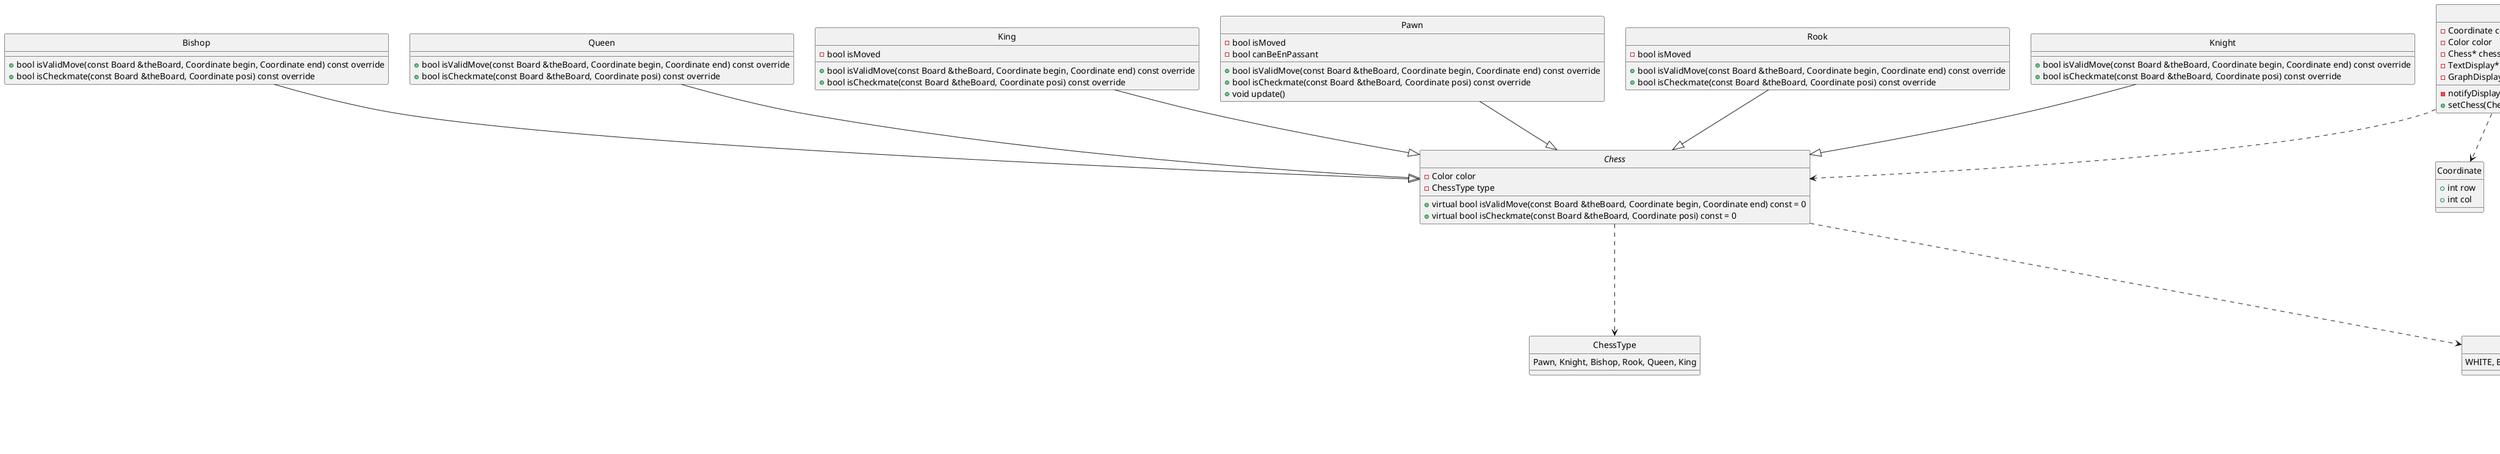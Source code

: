 @startuml UML
hide circle



enum Color {
    WHITE, BLACK, NOTHING
}
struct Coordinate {
    + int row
    + int col
}

class Square {
    - Coordinate coordinate
    - Color color
    - Chess* chess
    - TextDisplay* td
    - GraphDisplay* gd
    - notifyDisplayer()
    + setChess(Chess*)    + removeChess()
}
Square ..> Color
Square ..> Coordinate
Square ..> Chess



enum ChessType {
    Pawn, Knight, Bishop, Rook, Queen, King
}

abstract class Chess {
    - Color color
    - ChessType type
    + virtual bool isValidMove(const Board &theBoard, Coordinate begin, Coordinate end) const = 0
    + virtual bool isCheckmate(const Board &theBoard, Coordinate posi) const = 0
}
Chess ..> Color
Chess ..> ChessType

class Pawn {
    - bool isMoved
    - bool canBeEnPassant
    + bool isValidMove(const Board &theBoard, Coordinate begin, Coordinate end) const override
    + bool isCheckmate(const Board &theBoard, Coordinate posi) const override
    + void update()
}
Pawn --|> Chess

class Rook {
    - bool isMoved
    + bool isValidMove(const Board &theBoard, Coordinate begin, Coordinate end) const override
    + bool isCheckmate(const Board &theBoard, Coordinate posi) const override
}
Rook --|> Chess

class Knight {
    + bool isValidMove(const Board &theBoard, Coordinate begin, Coordinate end) const override
    + bool isCheckmate(const Board &theBoard, Coordinate posi) const override
}
Knight --|> Chess

class Bishop {
    + bool isValidMove(const Board &theBoard, Coordinate begin, Coordinate end) const override
    + bool isCheckmate(const Board &theBoard, Coordinate posi) const override
}
Bishop --|> Chess

class Queen {
    + bool isValidMove(const Board &theBoard, Coordinate begin, Coordinate end) const override
    + bool isCheckmate(const Board &theBoard, Coordinate posi) const override
}
Queen --|> Chess

class King {
    - bool isMoved
    + bool isValidMove(const Board &theBoard, Coordinate begin, Coordinate end) const override
    + bool isCheckmate(const Board &theBoard, Coordinate posi) const override
}
King --|> Chess


class Board {
    - std::vector<std::vector<Square>> grid
    - TextDisplay* (use smart_ptr) td
    - GraphDisplay* gd
    - Color currentPlayer
    - void switchPlayer()
    - void checkDraw()
    - void updateChess()
    + void initSquare() (just init square, no chess)
    + void placeChess(Coordinate, char)
    + void removeChess(Coordinate)
    + void initChessesWithDefaultArrange()
    + bool isValidSetup()
    + void moveChess(Coordinate begin, Coordinate end)
    + void endGame(Color whoWin) const

}

class TextDisplay {
    - std::vector<std::vector<char>> charGrid
    
    + void notified(Board&)

    + void printBoard()
}

class GraphDisplay {
    - const size_t WINDOW_SIZE
    - size_t sizeOfGrid
    - size_t oneSquareSize
    - size_t edgeSize
    + void notified(Board&)
}


abstract class Bot {
    - Board* theBoard
    - Color color
    + virtual void move() const = 0
}
Bot --> Board
Bot ..> Color

class BotLevel1 {

}
BotLevel1 --|> Bot

class BotLevel2 {

}
BotLevel2 --|> Bot

class BotLevel3 {

}
BotLevel3 --|> Bot

@enduml
